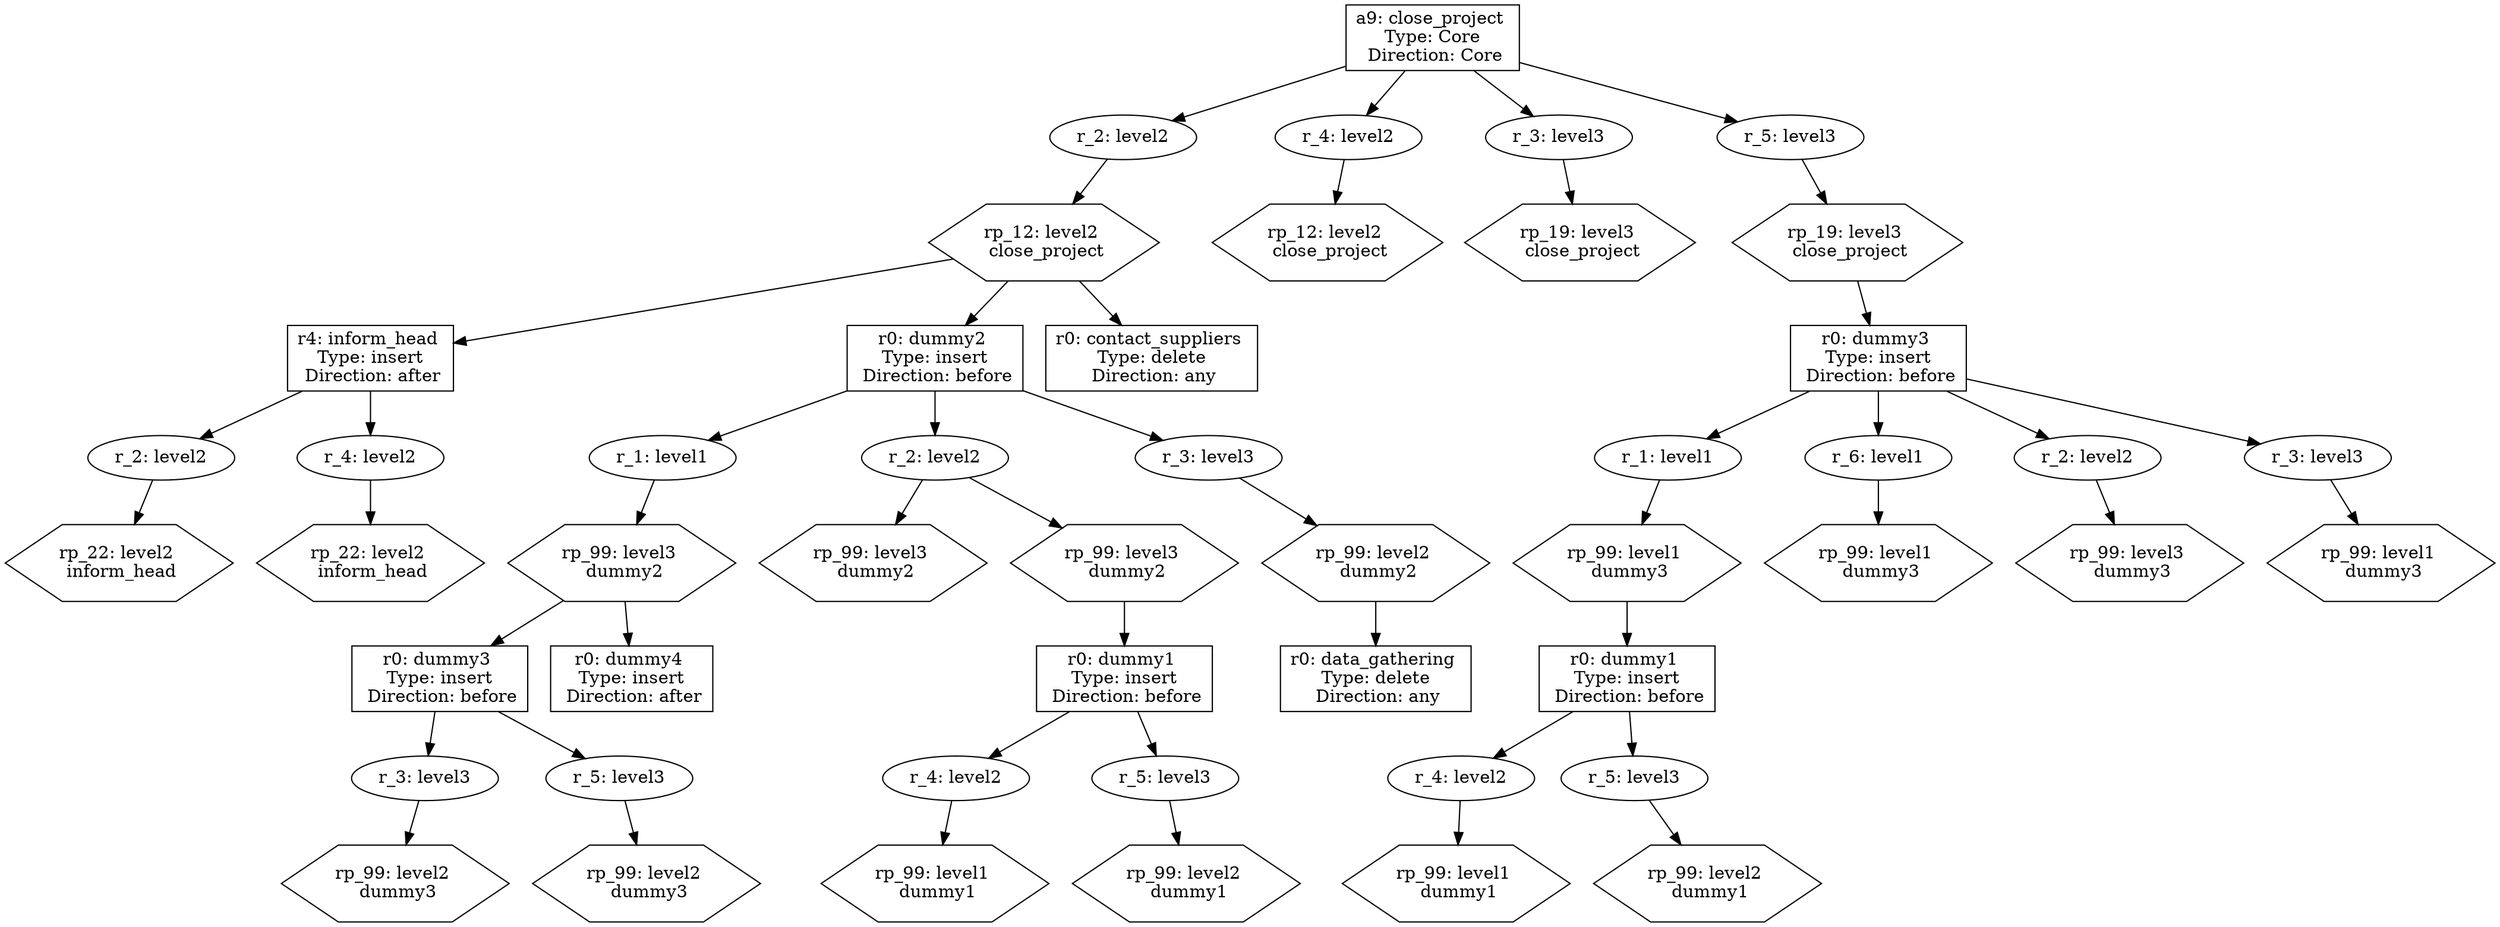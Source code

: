 digraph CallTree {
	"a09e68c8-c1e7-11ee-8619-04cf4b795879" [label = "a9: close_project 
 Type: Core 
 Direction: Core" shape=rectangle]	; 
	"a09e78e0-c1e7-11ee-8619-04cf4b795879" [label = "r_2: level2"]	; 
	"a09e68c8-c1e7-11ee-8619-04cf4b795879" -> "a09e78e0-c1e7-11ee-8619-04cf4b795879"	 ;
	"a09e7ade-c1e7-11ee-8619-04cf4b795879" [label = "rp_12: level2 
 close_project" shape=polygon sides=6]	; 
	"a09e78e0-c1e7-11ee-8619-04cf4b795879" -> "a09e7ade-c1e7-11ee-8619-04cf4b795879"	 ;
	"a09e7be2-c1e7-11ee-8619-04cf4b795879" [label = "r4: inform_head 
 Type: insert 
 Direction: after" shape=rectangle]	; 
	"a09e7ade-c1e7-11ee-8619-04cf4b795879" -> "a09e7be2-c1e7-11ee-8619-04cf4b795879"	 ;
	"a09e7fb6-c1e7-11ee-8619-04cf4b795879" [label = "r_2: level2"]	; 
	"a09e7be2-c1e7-11ee-8619-04cf4b795879" -> "a09e7fb6-c1e7-11ee-8619-04cf4b795879"	 ;
	"a09e81aa-c1e7-11ee-8619-04cf4b795879" [label = "rp_22: level2 
 inform_head" shape=polygon sides=6]	; 
	"a09e7fb6-c1e7-11ee-8619-04cf4b795879" -> "a09e81aa-c1e7-11ee-8619-04cf4b795879"	 ;
	"a09e82a4-c1e7-11ee-8619-04cf4b795879" [label = "r_4: level2"]	; 
	"a09e7be2-c1e7-11ee-8619-04cf4b795879" -> "a09e82a4-c1e7-11ee-8619-04cf4b795879"	 ;
	"a09e845c-c1e7-11ee-8619-04cf4b795879" [label = "rp_22: level2 
 inform_head" shape=polygon sides=6]	; 
	"a09e82a4-c1e7-11ee-8619-04cf4b795879" -> "a09e845c-c1e7-11ee-8619-04cf4b795879"	 ;
	"a09e8542-c1e7-11ee-8619-04cf4b795879" [label = "r0: dummy2 
 Type: insert 
 Direction: before" shape=rectangle]	; 
	"a09e7ade-c1e7-11ee-8619-04cf4b795879" -> "a09e8542-c1e7-11ee-8619-04cf4b795879"	 ;
	"a09e8b1e-c1e7-11ee-8619-04cf4b795879" [label = "r_1: level1"]	; 
	"a09e8542-c1e7-11ee-8619-04cf4b795879" -> "a09e8b1e-c1e7-11ee-8619-04cf4b795879"	 ;
	"a09e8cd6-c1e7-11ee-8619-04cf4b795879" [label = "rp_99: level3 
 dummy2" shape=polygon sides=6]	; 
	"a09e8b1e-c1e7-11ee-8619-04cf4b795879" -> "a09e8cd6-c1e7-11ee-8619-04cf4b795879"	 ;
	"a09e8dd0-c1e7-11ee-8619-04cf4b795879" [label = "r0: dummy3 
 Type: insert 
 Direction: before" shape=rectangle]	; 
	"a09e8cd6-c1e7-11ee-8619-04cf4b795879" -> "a09e8dd0-c1e7-11ee-8619-04cf4b795879"	 ;
	"a09e903c-c1e7-11ee-8619-04cf4b795879" [label = "r_3: level3"]	; 
	"a09e8dd0-c1e7-11ee-8619-04cf4b795879" -> "a09e903c-c1e7-11ee-8619-04cf4b795879"	 ;
	"a09e91f4-c1e7-11ee-8619-04cf4b795879" [label = "rp_99: level2 
 dummy3" shape=polygon sides=6]	; 
	"a09e903c-c1e7-11ee-8619-04cf4b795879" -> "a09e91f4-c1e7-11ee-8619-04cf4b795879"	 ;
	"a09e92ee-c1e7-11ee-8619-04cf4b795879" [label = "r_5: level3"]	; 
	"a09e8dd0-c1e7-11ee-8619-04cf4b795879" -> "a09e92ee-c1e7-11ee-8619-04cf4b795879"	 ;
	"a09e9492-c1e7-11ee-8619-04cf4b795879" [label = "rp_99: level2 
 dummy3" shape=polygon sides=6]	; 
	"a09e92ee-c1e7-11ee-8619-04cf4b795879" -> "a09e9492-c1e7-11ee-8619-04cf4b795879"	 ;
	"a09e9582-c1e7-11ee-8619-04cf4b795879" [label = "r0: dummy4 
 Type: insert 
 Direction: after" shape=rectangle]	; 
	"a09e8cd6-c1e7-11ee-8619-04cf4b795879" -> "a09e9582-c1e7-11ee-8619-04cf4b795879"	 ;
	"a09e9730-c1e7-11ee-8619-04cf4b795879" [label = "r_2: level2"]	; 
	"a09e8542-c1e7-11ee-8619-04cf4b795879" -> "a09e9730-c1e7-11ee-8619-04cf4b795879"	 ;
	"a09e98de-c1e7-11ee-8619-04cf4b795879" [label = "rp_99: level3 
 dummy2" shape=polygon sides=6]	; 
	"a09e9730-c1e7-11ee-8619-04cf4b795879" -> "a09e98de-c1e7-11ee-8619-04cf4b795879"	 ;
	"a09e99ba-c1e7-11ee-8619-04cf4b795879" [label = "rp_99: level3 
 dummy2" shape=polygon sides=6]	; 
	"a09e9730-c1e7-11ee-8619-04cf4b795879" -> "a09e99ba-c1e7-11ee-8619-04cf4b795879"	 ;
	"a09e9aa0-c1e7-11ee-8619-04cf4b795879" [label = "r0: dummy1 
 Type: insert 
 Direction: before" shape=rectangle]	; 
	"a09e99ba-c1e7-11ee-8619-04cf4b795879" -> "a09e9aa0-c1e7-11ee-8619-04cf4b795879"	 ;
	"a09e9d3e-c1e7-11ee-8619-04cf4b795879" [label = "r_4: level2"]	; 
	"a09e9aa0-c1e7-11ee-8619-04cf4b795879" -> "a09e9d3e-c1e7-11ee-8619-04cf4b795879"	 ;
	"a09e9ed8-c1e7-11ee-8619-04cf4b795879" [label = "rp_99: level1 
 dummy1" shape=polygon sides=6]	; 
	"a09e9d3e-c1e7-11ee-8619-04cf4b795879" -> "a09e9ed8-c1e7-11ee-8619-04cf4b795879"	 ;
	"a09e9fbe-c1e7-11ee-8619-04cf4b795879" [label = "r_5: level3"]	; 
	"a09e9aa0-c1e7-11ee-8619-04cf4b795879" -> "a09e9fbe-c1e7-11ee-8619-04cf4b795879"	 ;
	"a09ea158-c1e7-11ee-8619-04cf4b795879" [label = "rp_99: level2 
 dummy1" shape=polygon sides=6]	; 
	"a09e9fbe-c1e7-11ee-8619-04cf4b795879" -> "a09ea158-c1e7-11ee-8619-04cf4b795879"	 ;
	"a09ea23e-c1e7-11ee-8619-04cf4b795879" [label = "r_3: level3"]	; 
	"a09e8542-c1e7-11ee-8619-04cf4b795879" -> "a09ea23e-c1e7-11ee-8619-04cf4b795879"	 ;
	"a09ea428-c1e7-11ee-8619-04cf4b795879" [label = "rp_99: level2 
 dummy2" shape=polygon sides=6]	; 
	"a09ea23e-c1e7-11ee-8619-04cf4b795879" -> "a09ea428-c1e7-11ee-8619-04cf4b795879"	 ;
	"a09ea504-c1e7-11ee-8619-04cf4b795879" [label = "r0: data_gathering 
 Type: delete 
 Direction: any" shape=rectangle]	; 
	"a09ea428-c1e7-11ee-8619-04cf4b795879" -> "a09ea504-c1e7-11ee-8619-04cf4b795879"	 ;
	"a09ea694-c1e7-11ee-8619-04cf4b795879" [label = "r0: contact_suppliers 
 Type: delete 
 Direction: any" shape=rectangle]	; 
	"a09e7ade-c1e7-11ee-8619-04cf4b795879" -> "a09ea694-c1e7-11ee-8619-04cf4b795879"	 ;
	"a09ea81a-c1e7-11ee-8619-04cf4b795879" [label = "r_4: level2"]	; 
	"a09e68c8-c1e7-11ee-8619-04cf4b795879" -> "a09ea81a-c1e7-11ee-8619-04cf4b795879"	 ;
	"a09ea9dc-c1e7-11ee-8619-04cf4b795879" [label = "rp_12: level2 
 close_project" shape=polygon sides=6]	; 
	"a09ea81a-c1e7-11ee-8619-04cf4b795879" -> "a09ea9dc-c1e7-11ee-8619-04cf4b795879"	 ;
	"a09eaac2-c1e7-11ee-8619-04cf4b795879" [label = "r_3: level3"]	; 
	"a09e68c8-c1e7-11ee-8619-04cf4b795879" -> "a09eaac2-c1e7-11ee-8619-04cf4b795879"	 ;
	"a09eac52-c1e7-11ee-8619-04cf4b795879" [label = "rp_19: level3 
 close_project" shape=polygon sides=6]	; 
	"a09eaac2-c1e7-11ee-8619-04cf4b795879" -> "a09eac52-c1e7-11ee-8619-04cf4b795879"	 ;
	"a09ead2e-c1e7-11ee-8619-04cf4b795879" [label = "r_5: level3"]	; 
	"a09e68c8-c1e7-11ee-8619-04cf4b795879" -> "a09ead2e-c1e7-11ee-8619-04cf4b795879"	 ;
	"a09eaebe-c1e7-11ee-8619-04cf4b795879" [label = "rp_19: level3 
 close_project" shape=polygon sides=6]	; 
	"a09ead2e-c1e7-11ee-8619-04cf4b795879" -> "a09eaebe-c1e7-11ee-8619-04cf4b795879"	 ;
	"a09eafa4-c1e7-11ee-8619-04cf4b795879" [label = "r0: dummy3 
 Type: insert 
 Direction: before" shape=rectangle]	; 
	"a09eaebe-c1e7-11ee-8619-04cf4b795879" -> "a09eafa4-c1e7-11ee-8619-04cf4b795879"	 ;
	"a09eb418-c1e7-11ee-8619-04cf4b795879" [label = "r_1: level1"]	; 
	"a09eafa4-c1e7-11ee-8619-04cf4b795879" -> "a09eb418-c1e7-11ee-8619-04cf4b795879"	 ;
	"a09eb5b2-c1e7-11ee-8619-04cf4b795879" [label = "rp_99: level1 
 dummy3" shape=polygon sides=6]	; 
	"a09eb418-c1e7-11ee-8619-04cf4b795879" -> "a09eb5b2-c1e7-11ee-8619-04cf4b795879"	 ;
	"a09eb684-c1e7-11ee-8619-04cf4b795879" [label = "r0: dummy1 
 Type: insert 
 Direction: before" shape=rectangle]	; 
	"a09eb5b2-c1e7-11ee-8619-04cf4b795879" -> "a09eb684-c1e7-11ee-8619-04cf4b795879"	 ;
	"a09eb8fa-c1e7-11ee-8619-04cf4b795879" [label = "r_4: level2"]	; 
	"a09eb684-c1e7-11ee-8619-04cf4b795879" -> "a09eb8fa-c1e7-11ee-8619-04cf4b795879"	 ;
	"a09eba8a-c1e7-11ee-8619-04cf4b795879" [label = "rp_99: level1 
 dummy1" shape=polygon sides=6]	; 
	"a09eb8fa-c1e7-11ee-8619-04cf4b795879" -> "a09eba8a-c1e7-11ee-8619-04cf4b795879"	 ;
	"a09ebb66-c1e7-11ee-8619-04cf4b795879" [label = "r_5: level3"]	; 
	"a09eb684-c1e7-11ee-8619-04cf4b795879" -> "a09ebb66-c1e7-11ee-8619-04cf4b795879"	 ;
	"a09ebcec-c1e7-11ee-8619-04cf4b795879" [label = "rp_99: level2 
 dummy1" shape=polygon sides=6]	; 
	"a09ebb66-c1e7-11ee-8619-04cf4b795879" -> "a09ebcec-c1e7-11ee-8619-04cf4b795879"	 ;
	"a09ebdc8-c1e7-11ee-8619-04cf4b795879" [label = "r_6: level1"]	; 
	"a09eafa4-c1e7-11ee-8619-04cf4b795879" -> "a09ebdc8-c1e7-11ee-8619-04cf4b795879"	 ;
	"a09ebf58-c1e7-11ee-8619-04cf4b795879" [label = "rp_99: level1 
 dummy3" shape=polygon sides=6]	; 
	"a09ebdc8-c1e7-11ee-8619-04cf4b795879" -> "a09ebf58-c1e7-11ee-8619-04cf4b795879"	 ;
	"a09ec02a-c1e7-11ee-8619-04cf4b795879" [label = "r_2: level2"]	; 
	"a09eafa4-c1e7-11ee-8619-04cf4b795879" -> "a09ec02a-c1e7-11ee-8619-04cf4b795879"	 ;
	"a09ec1a6-c1e7-11ee-8619-04cf4b795879" [label = "rp_99: level3 
 dummy3" shape=polygon sides=6]	; 
	"a09ec02a-c1e7-11ee-8619-04cf4b795879" -> "a09ec1a6-c1e7-11ee-8619-04cf4b795879"	 ;
	"a09ec278-c1e7-11ee-8619-04cf4b795879" [label = "r_3: level3"]	; 
	"a09eafa4-c1e7-11ee-8619-04cf4b795879" -> "a09ec278-c1e7-11ee-8619-04cf4b795879"	 ;
	"a09ec408-c1e7-11ee-8619-04cf4b795879" [label = "rp_99: level1 
 dummy3" shape=polygon sides=6]	; 
	"a09ec278-c1e7-11ee-8619-04cf4b795879" -> "a09ec408-c1e7-11ee-8619-04cf4b795879"	 ;
}
